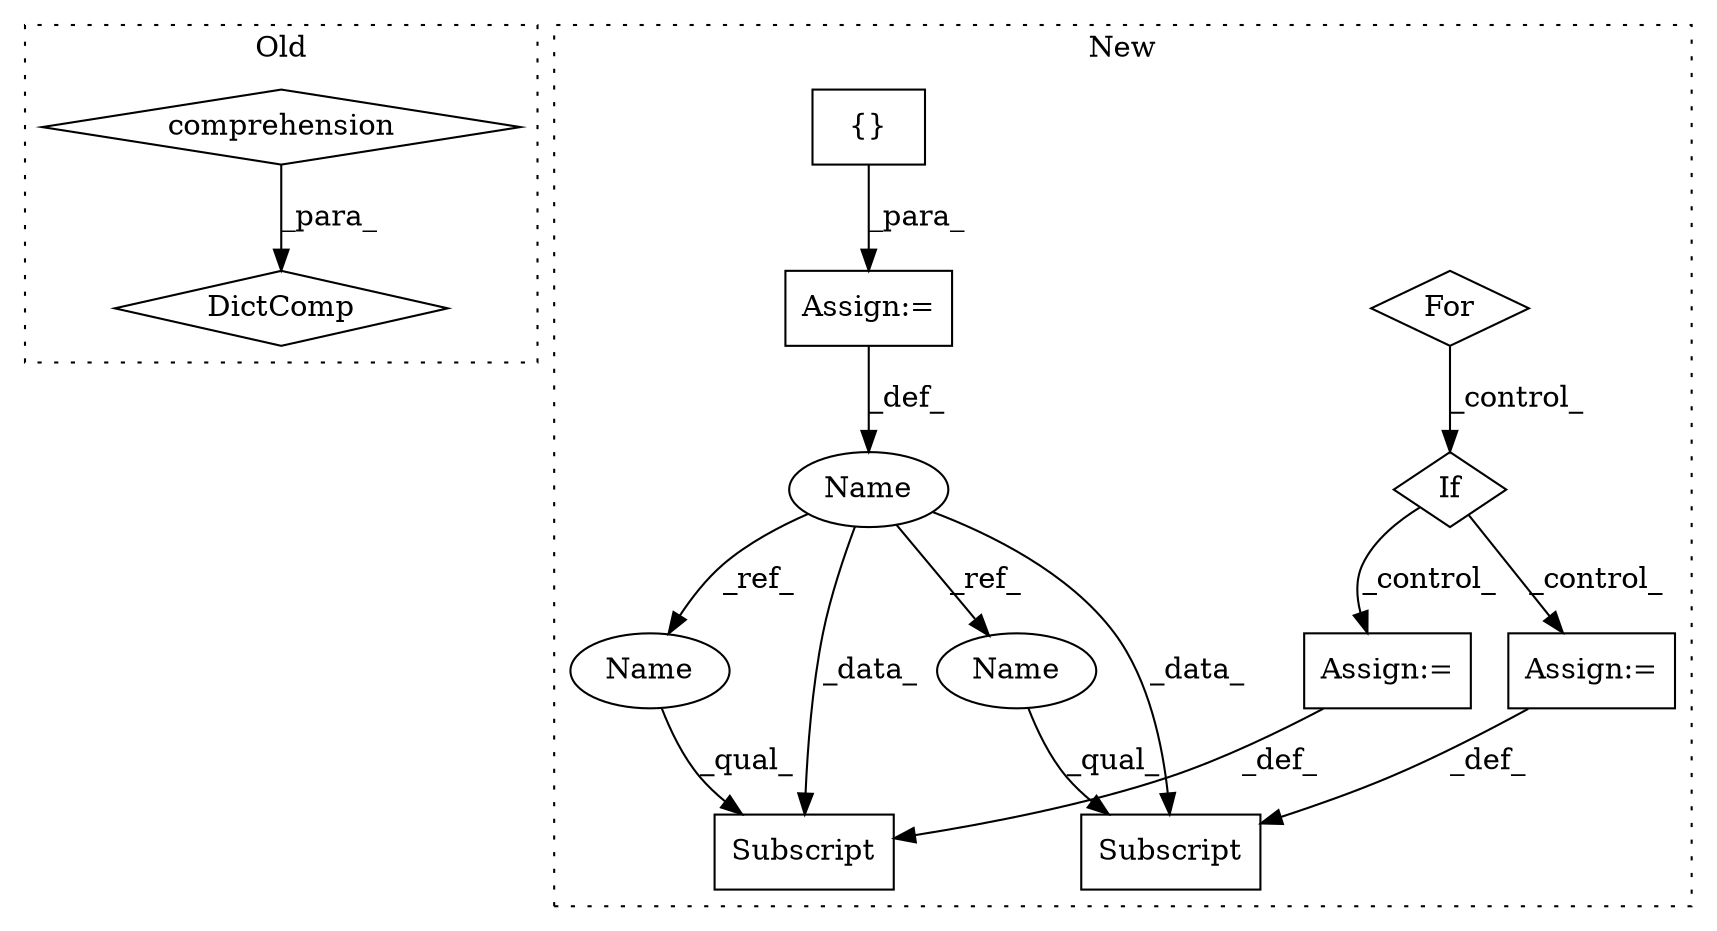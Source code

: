 digraph G {
subgraph cluster0 {
1 [label="DictComp" a="84" s="2423" l="45" shape="diamond"];
3 [label="comprehension" a="45" s="2429" l="3" shape="diamond"];
label = "Old";
style="dotted";
}
subgraph cluster1 {
2 [label="For" a="107" s="2997,3030" l="4,14" shape="diamond"];
4 [label="Assign:=" a="68" s="3308" l="3" shape="box"];
5 [label="Subscript" a="63" s="3298,0" l="10,0" shape="box"];
6 [label="Name" a="87" s="2956" l="4" shape="ellipse"];
7 [label="{}" a="95" s="2963,2964" l="2,1" shape="box"];
8 [label="Assign:=" a="68" s="2960" l="3" shape="box"];
9 [label="If" a="96" s="3098" l="3" shape="diamond"];
10 [label="Assign:=" a="68" s="3154" l="3" shape="box"];
11 [label="Subscript" a="63" s="3144,0" l="10,0" shape="box"];
12 [label="Name" a="87" s="3144" l="4" shape="ellipse"];
13 [label="Name" a="87" s="3298" l="4" shape="ellipse"];
label = "New";
style="dotted";
}
2 -> 9 [label="_control_"];
3 -> 1 [label="_para_"];
4 -> 5 [label="_def_"];
6 -> 5 [label="_data_"];
6 -> 13 [label="_ref_"];
6 -> 11 [label="_data_"];
6 -> 12 [label="_ref_"];
7 -> 8 [label="_para_"];
8 -> 6 [label="_def_"];
9 -> 4 [label="_control_"];
9 -> 10 [label="_control_"];
10 -> 11 [label="_def_"];
12 -> 11 [label="_qual_"];
13 -> 5 [label="_qual_"];
}